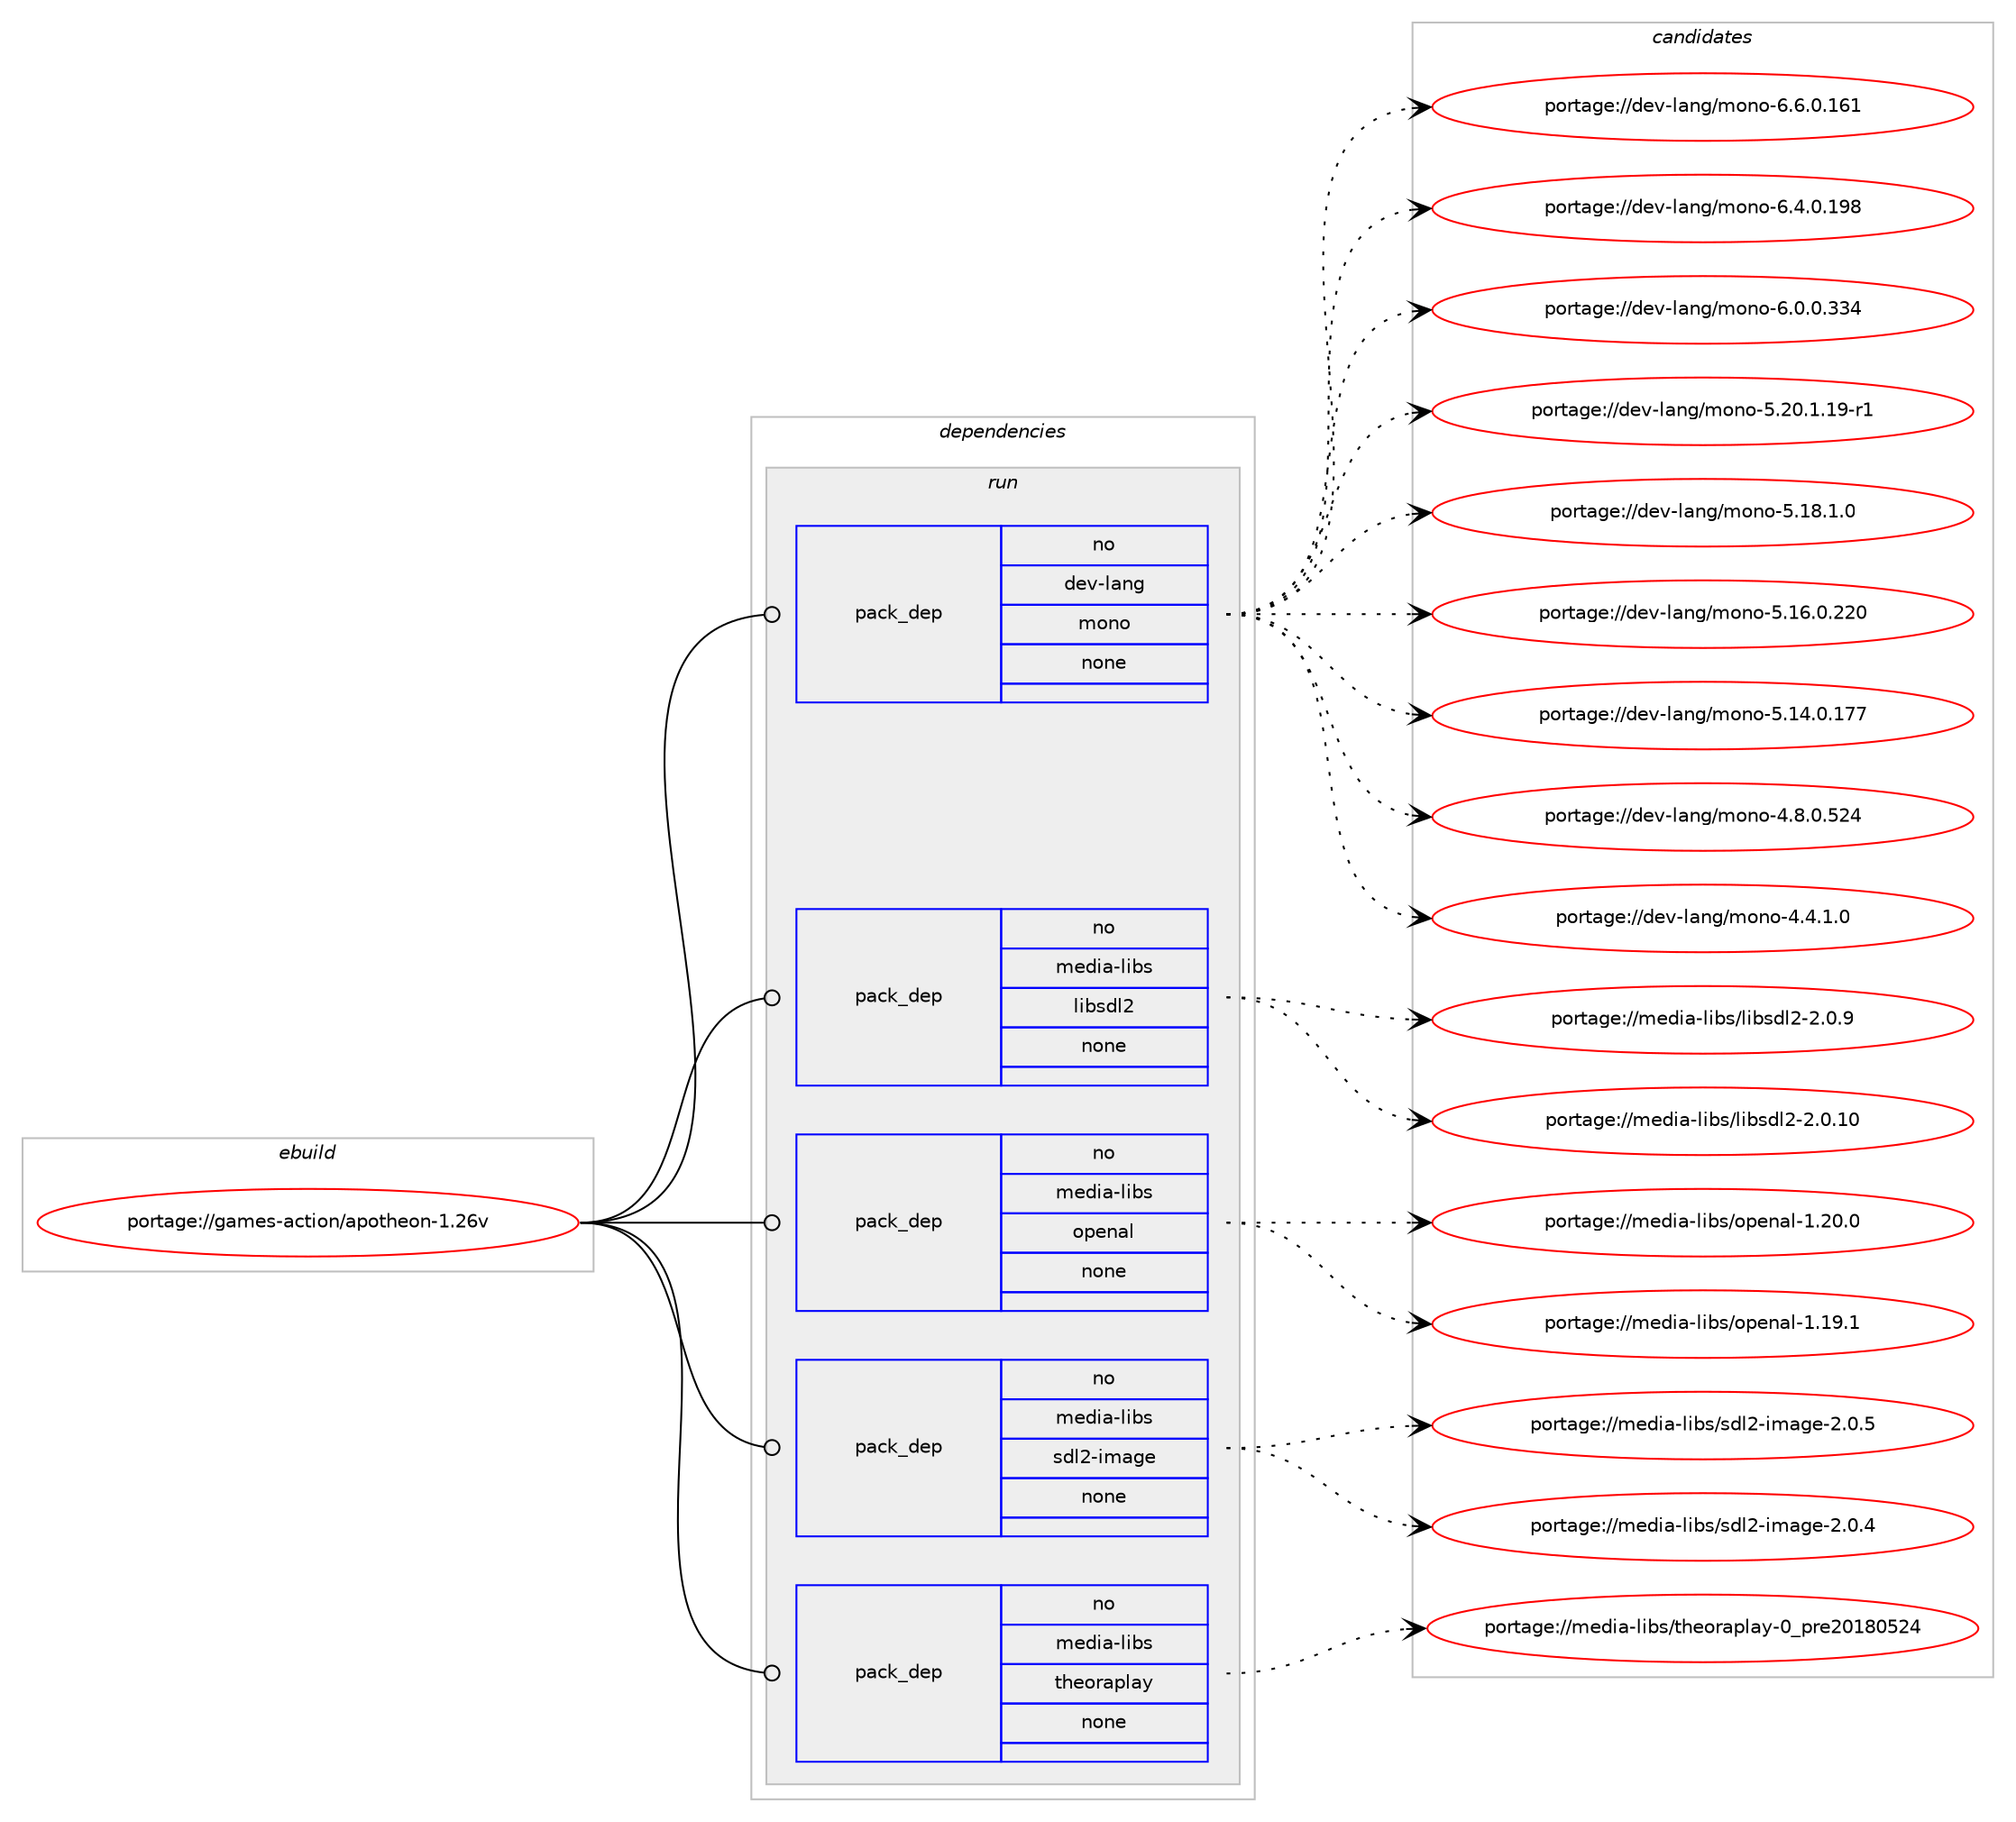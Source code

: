 digraph prolog {

# *************
# Graph options
# *************

newrank=true;
concentrate=true;
compound=true;
graph [rankdir=LR,fontname=Helvetica,fontsize=10,ranksep=1.5];#, ranksep=2.5, nodesep=0.2];
edge  [arrowhead=vee];
node  [fontname=Helvetica,fontsize=10];

# **********
# The ebuild
# **********

subgraph cluster_leftcol {
color=gray;
rank=same;
label=<<i>ebuild</i>>;
id [label="portage://games-action/apotheon-1.26v", color=red, width=4, href="../games-action/apotheon-1.26v.svg"];
}

# ****************
# The dependencies
# ****************

subgraph cluster_midcol {
color=gray;
label=<<i>dependencies</i>>;
subgraph cluster_compile {
fillcolor="#eeeeee";
style=filled;
label=<<i>compile</i>>;
}
subgraph cluster_compileandrun {
fillcolor="#eeeeee";
style=filled;
label=<<i>compile and run</i>>;
}
subgraph cluster_run {
fillcolor="#eeeeee";
style=filled;
label=<<i>run</i>>;
subgraph pack227312 {
dependency292320 [label=<<TABLE BORDER="0" CELLBORDER="1" CELLSPACING="0" CELLPADDING="4" WIDTH="220"><TR><TD ROWSPAN="6" CELLPADDING="30">pack_dep</TD></TR><TR><TD WIDTH="110">no</TD></TR><TR><TD>dev-lang</TD></TR><TR><TD>mono</TD></TR><TR><TD>none</TD></TR><TR><TD></TD></TR></TABLE>>, shape=none, color=blue];
}
id:e -> dependency292320:w [weight=20,style="solid",arrowhead="odot"];
subgraph pack227313 {
dependency292321 [label=<<TABLE BORDER="0" CELLBORDER="1" CELLSPACING="0" CELLPADDING="4" WIDTH="220"><TR><TD ROWSPAN="6" CELLPADDING="30">pack_dep</TD></TR><TR><TD WIDTH="110">no</TD></TR><TR><TD>media-libs</TD></TR><TR><TD>libsdl2</TD></TR><TR><TD>none</TD></TR><TR><TD></TD></TR></TABLE>>, shape=none, color=blue];
}
id:e -> dependency292321:w [weight=20,style="solid",arrowhead="odot"];
subgraph pack227314 {
dependency292322 [label=<<TABLE BORDER="0" CELLBORDER="1" CELLSPACING="0" CELLPADDING="4" WIDTH="220"><TR><TD ROWSPAN="6" CELLPADDING="30">pack_dep</TD></TR><TR><TD WIDTH="110">no</TD></TR><TR><TD>media-libs</TD></TR><TR><TD>openal</TD></TR><TR><TD>none</TD></TR><TR><TD></TD></TR></TABLE>>, shape=none, color=blue];
}
id:e -> dependency292322:w [weight=20,style="solid",arrowhead="odot"];
subgraph pack227315 {
dependency292323 [label=<<TABLE BORDER="0" CELLBORDER="1" CELLSPACING="0" CELLPADDING="4" WIDTH="220"><TR><TD ROWSPAN="6" CELLPADDING="30">pack_dep</TD></TR><TR><TD WIDTH="110">no</TD></TR><TR><TD>media-libs</TD></TR><TR><TD>sdl2-image</TD></TR><TR><TD>none</TD></TR><TR><TD></TD></TR></TABLE>>, shape=none, color=blue];
}
id:e -> dependency292323:w [weight=20,style="solid",arrowhead="odot"];
subgraph pack227316 {
dependency292324 [label=<<TABLE BORDER="0" CELLBORDER="1" CELLSPACING="0" CELLPADDING="4" WIDTH="220"><TR><TD ROWSPAN="6" CELLPADDING="30">pack_dep</TD></TR><TR><TD WIDTH="110">no</TD></TR><TR><TD>media-libs</TD></TR><TR><TD>theoraplay</TD></TR><TR><TD>none</TD></TR><TR><TD></TD></TR></TABLE>>, shape=none, color=blue];
}
id:e -> dependency292324:w [weight=20,style="solid",arrowhead="odot"];
}
}

# **************
# The candidates
# **************

subgraph cluster_choices {
rank=same;
color=gray;
label=<<i>candidates</i>>;

subgraph choice227312 {
color=black;
nodesep=1;
choice10010111845108971101034710911111011145544654464846495449 [label="portage://dev-lang/mono-6.6.0.161", color=red, width=4,href="../dev-lang/mono-6.6.0.161.svg"];
choice10010111845108971101034710911111011145544652464846495756 [label="portage://dev-lang/mono-6.4.0.198", color=red, width=4,href="../dev-lang/mono-6.4.0.198.svg"];
choice10010111845108971101034710911111011145544648464846515152 [label="portage://dev-lang/mono-6.0.0.334", color=red, width=4,href="../dev-lang/mono-6.0.0.334.svg"];
choice100101118451089711010347109111110111455346504846494649574511449 [label="portage://dev-lang/mono-5.20.1.19-r1", color=red, width=4,href="../dev-lang/mono-5.20.1.19-r1.svg"];
choice100101118451089711010347109111110111455346495646494648 [label="portage://dev-lang/mono-5.18.1.0", color=red, width=4,href="../dev-lang/mono-5.18.1.0.svg"];
choice1001011184510897110103471091111101114553464954464846505048 [label="portage://dev-lang/mono-5.16.0.220", color=red, width=4,href="../dev-lang/mono-5.16.0.220.svg"];
choice1001011184510897110103471091111101114553464952464846495555 [label="portage://dev-lang/mono-5.14.0.177", color=red, width=4,href="../dev-lang/mono-5.14.0.177.svg"];
choice10010111845108971101034710911111011145524656464846535052 [label="portage://dev-lang/mono-4.8.0.524", color=red, width=4,href="../dev-lang/mono-4.8.0.524.svg"];
choice1001011184510897110103471091111101114552465246494648 [label="portage://dev-lang/mono-4.4.1.0", color=red, width=4,href="../dev-lang/mono-4.4.1.0.svg"];
dependency292320:e -> choice10010111845108971101034710911111011145544654464846495449:w [style=dotted,weight="100"];
dependency292320:e -> choice10010111845108971101034710911111011145544652464846495756:w [style=dotted,weight="100"];
dependency292320:e -> choice10010111845108971101034710911111011145544648464846515152:w [style=dotted,weight="100"];
dependency292320:e -> choice100101118451089711010347109111110111455346504846494649574511449:w [style=dotted,weight="100"];
dependency292320:e -> choice100101118451089711010347109111110111455346495646494648:w [style=dotted,weight="100"];
dependency292320:e -> choice1001011184510897110103471091111101114553464954464846505048:w [style=dotted,weight="100"];
dependency292320:e -> choice1001011184510897110103471091111101114553464952464846495555:w [style=dotted,weight="100"];
dependency292320:e -> choice10010111845108971101034710911111011145524656464846535052:w [style=dotted,weight="100"];
dependency292320:e -> choice1001011184510897110103471091111101114552465246494648:w [style=dotted,weight="100"];
}
subgraph choice227313 {
color=black;
nodesep=1;
choice109101100105974510810598115471081059811510010850455046484657 [label="portage://media-libs/libsdl2-2.0.9", color=red, width=4,href="../media-libs/libsdl2-2.0.9.svg"];
choice10910110010597451081059811547108105981151001085045504648464948 [label="portage://media-libs/libsdl2-2.0.10", color=red, width=4,href="../media-libs/libsdl2-2.0.10.svg"];
dependency292321:e -> choice109101100105974510810598115471081059811510010850455046484657:w [style=dotted,weight="100"];
dependency292321:e -> choice10910110010597451081059811547108105981151001085045504648464948:w [style=dotted,weight="100"];
}
subgraph choice227314 {
color=black;
nodesep=1;
choice109101100105974510810598115471111121011109710845494650484648 [label="portage://media-libs/openal-1.20.0", color=red, width=4,href="../media-libs/openal-1.20.0.svg"];
choice109101100105974510810598115471111121011109710845494649574649 [label="portage://media-libs/openal-1.19.1", color=red, width=4,href="../media-libs/openal-1.19.1.svg"];
dependency292322:e -> choice109101100105974510810598115471111121011109710845494650484648:w [style=dotted,weight="100"];
dependency292322:e -> choice109101100105974510810598115471111121011109710845494649574649:w [style=dotted,weight="100"];
}
subgraph choice227315 {
color=black;
nodesep=1;
choice10910110010597451081059811547115100108504510510997103101455046484653 [label="portage://media-libs/sdl2-image-2.0.5", color=red, width=4,href="../media-libs/sdl2-image-2.0.5.svg"];
choice10910110010597451081059811547115100108504510510997103101455046484652 [label="portage://media-libs/sdl2-image-2.0.4", color=red, width=4,href="../media-libs/sdl2-image-2.0.4.svg"];
dependency292323:e -> choice10910110010597451081059811547115100108504510510997103101455046484653:w [style=dotted,weight="100"];
dependency292323:e -> choice10910110010597451081059811547115100108504510510997103101455046484652:w [style=dotted,weight="100"];
}
subgraph choice227316 {
color=black;
nodesep=1;
choice1091011001059745108105981154711610410111111497112108971214548951121141015048495648535052 [label="portage://media-libs/theoraplay-0_pre20180524", color=red, width=4,href="../media-libs/theoraplay-0_pre20180524.svg"];
dependency292324:e -> choice1091011001059745108105981154711610410111111497112108971214548951121141015048495648535052:w [style=dotted,weight="100"];
}
}

}
